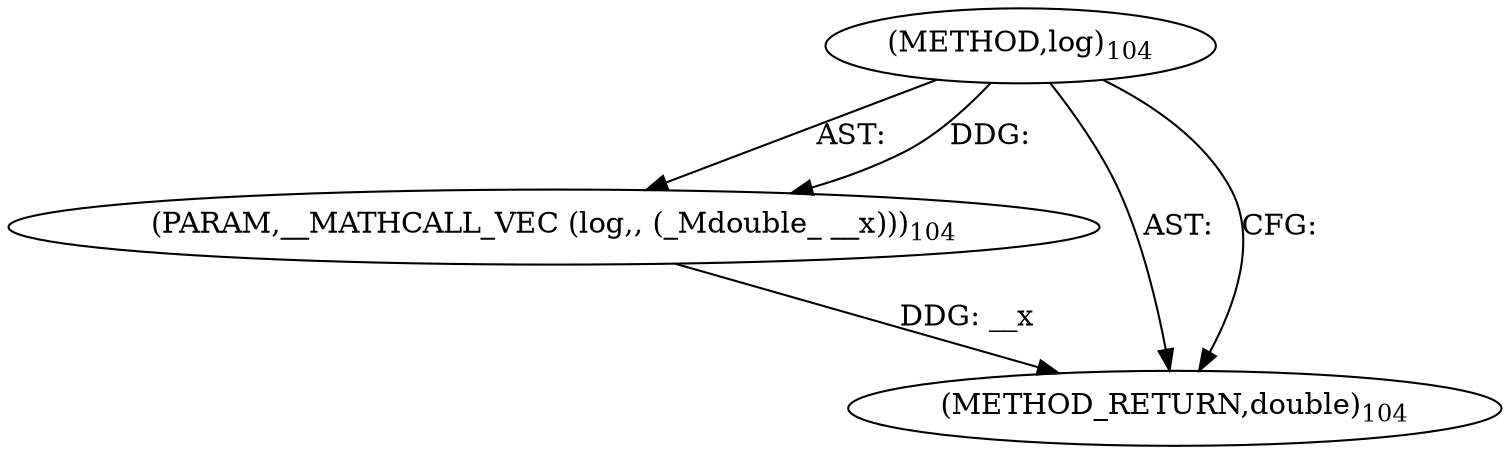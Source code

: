 digraph "log" {  
"6279" [label = <(METHOD,log)<SUB>104</SUB>> ]
"6280" [label = <(PARAM,__MATHCALL_VEC (log,, (_Mdouble_ __x)))<SUB>104</SUB>> ]
"6281" [label = <(METHOD_RETURN,double)<SUB>104</SUB>> ]
  "6279" -> "6280"  [ label = "AST: "] 
  "6279" -> "6281"  [ label = "AST: "] 
  "6279" -> "6281"  [ label = "CFG: "] 
  "6280" -> "6281"  [ label = "DDG: __x"] 
  "6279" -> "6280"  [ label = "DDG: "] 
}
